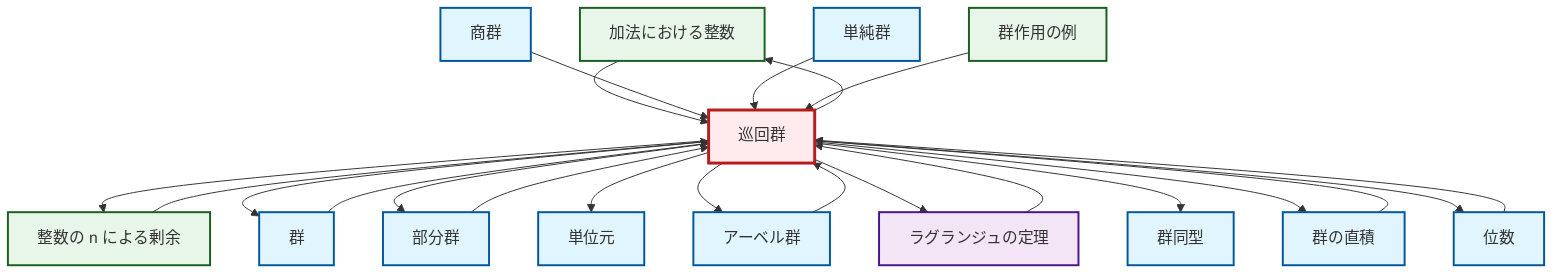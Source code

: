 graph TD
    classDef definition fill:#e1f5fe,stroke:#01579b,stroke-width:2px
    classDef theorem fill:#f3e5f5,stroke:#4a148c,stroke-width:2px
    classDef axiom fill:#fff3e0,stroke:#e65100,stroke-width:2px
    classDef example fill:#e8f5e9,stroke:#1b5e20,stroke-width:2px
    classDef current fill:#ffebee,stroke:#b71c1c,stroke-width:3px
    def-isomorphism["群同型"]:::definition
    ex-integers-addition["加法における整数"]:::example
    def-order["位数"]:::definition
    ex-quotient-integers-mod-n["整数の n による剰余"]:::example
    def-simple-group["単純群"]:::definition
    def-direct-product["群の直積"]:::definition
    def-group["群"]:::definition
    def-cyclic-group["巡回群"]:::definition
    def-quotient-group["商群"]:::definition
    def-abelian-group["アーベル群"]:::definition
    thm-lagrange["ラグランジュの定理"]:::theorem
    def-subgroup["部分群"]:::definition
    ex-group-action-examples["群作用の例"]:::example
    def-identity-element["単位元"]:::definition
    def-cyclic-group --> ex-quotient-integers-mod-n
    thm-lagrange --> def-cyclic-group
    def-order --> def-cyclic-group
    def-cyclic-group --> def-group
    ex-integers-addition --> def-cyclic-group
    def-cyclic-group --> def-subgroup
    def-cyclic-group --> def-identity-element
    ex-quotient-integers-mod-n --> def-cyclic-group
    def-subgroup --> def-cyclic-group
    def-cyclic-group --> def-abelian-group
    def-direct-product --> def-cyclic-group
    def-quotient-group --> def-cyclic-group
    def-abelian-group --> def-cyclic-group
    def-simple-group --> def-cyclic-group
    def-cyclic-group --> ex-integers-addition
    def-cyclic-group --> thm-lagrange
    def-cyclic-group --> def-isomorphism
    def-cyclic-group --> def-direct-product
    def-cyclic-group --> def-order
    def-group --> def-cyclic-group
    ex-group-action-examples --> def-cyclic-group
    class def-cyclic-group current